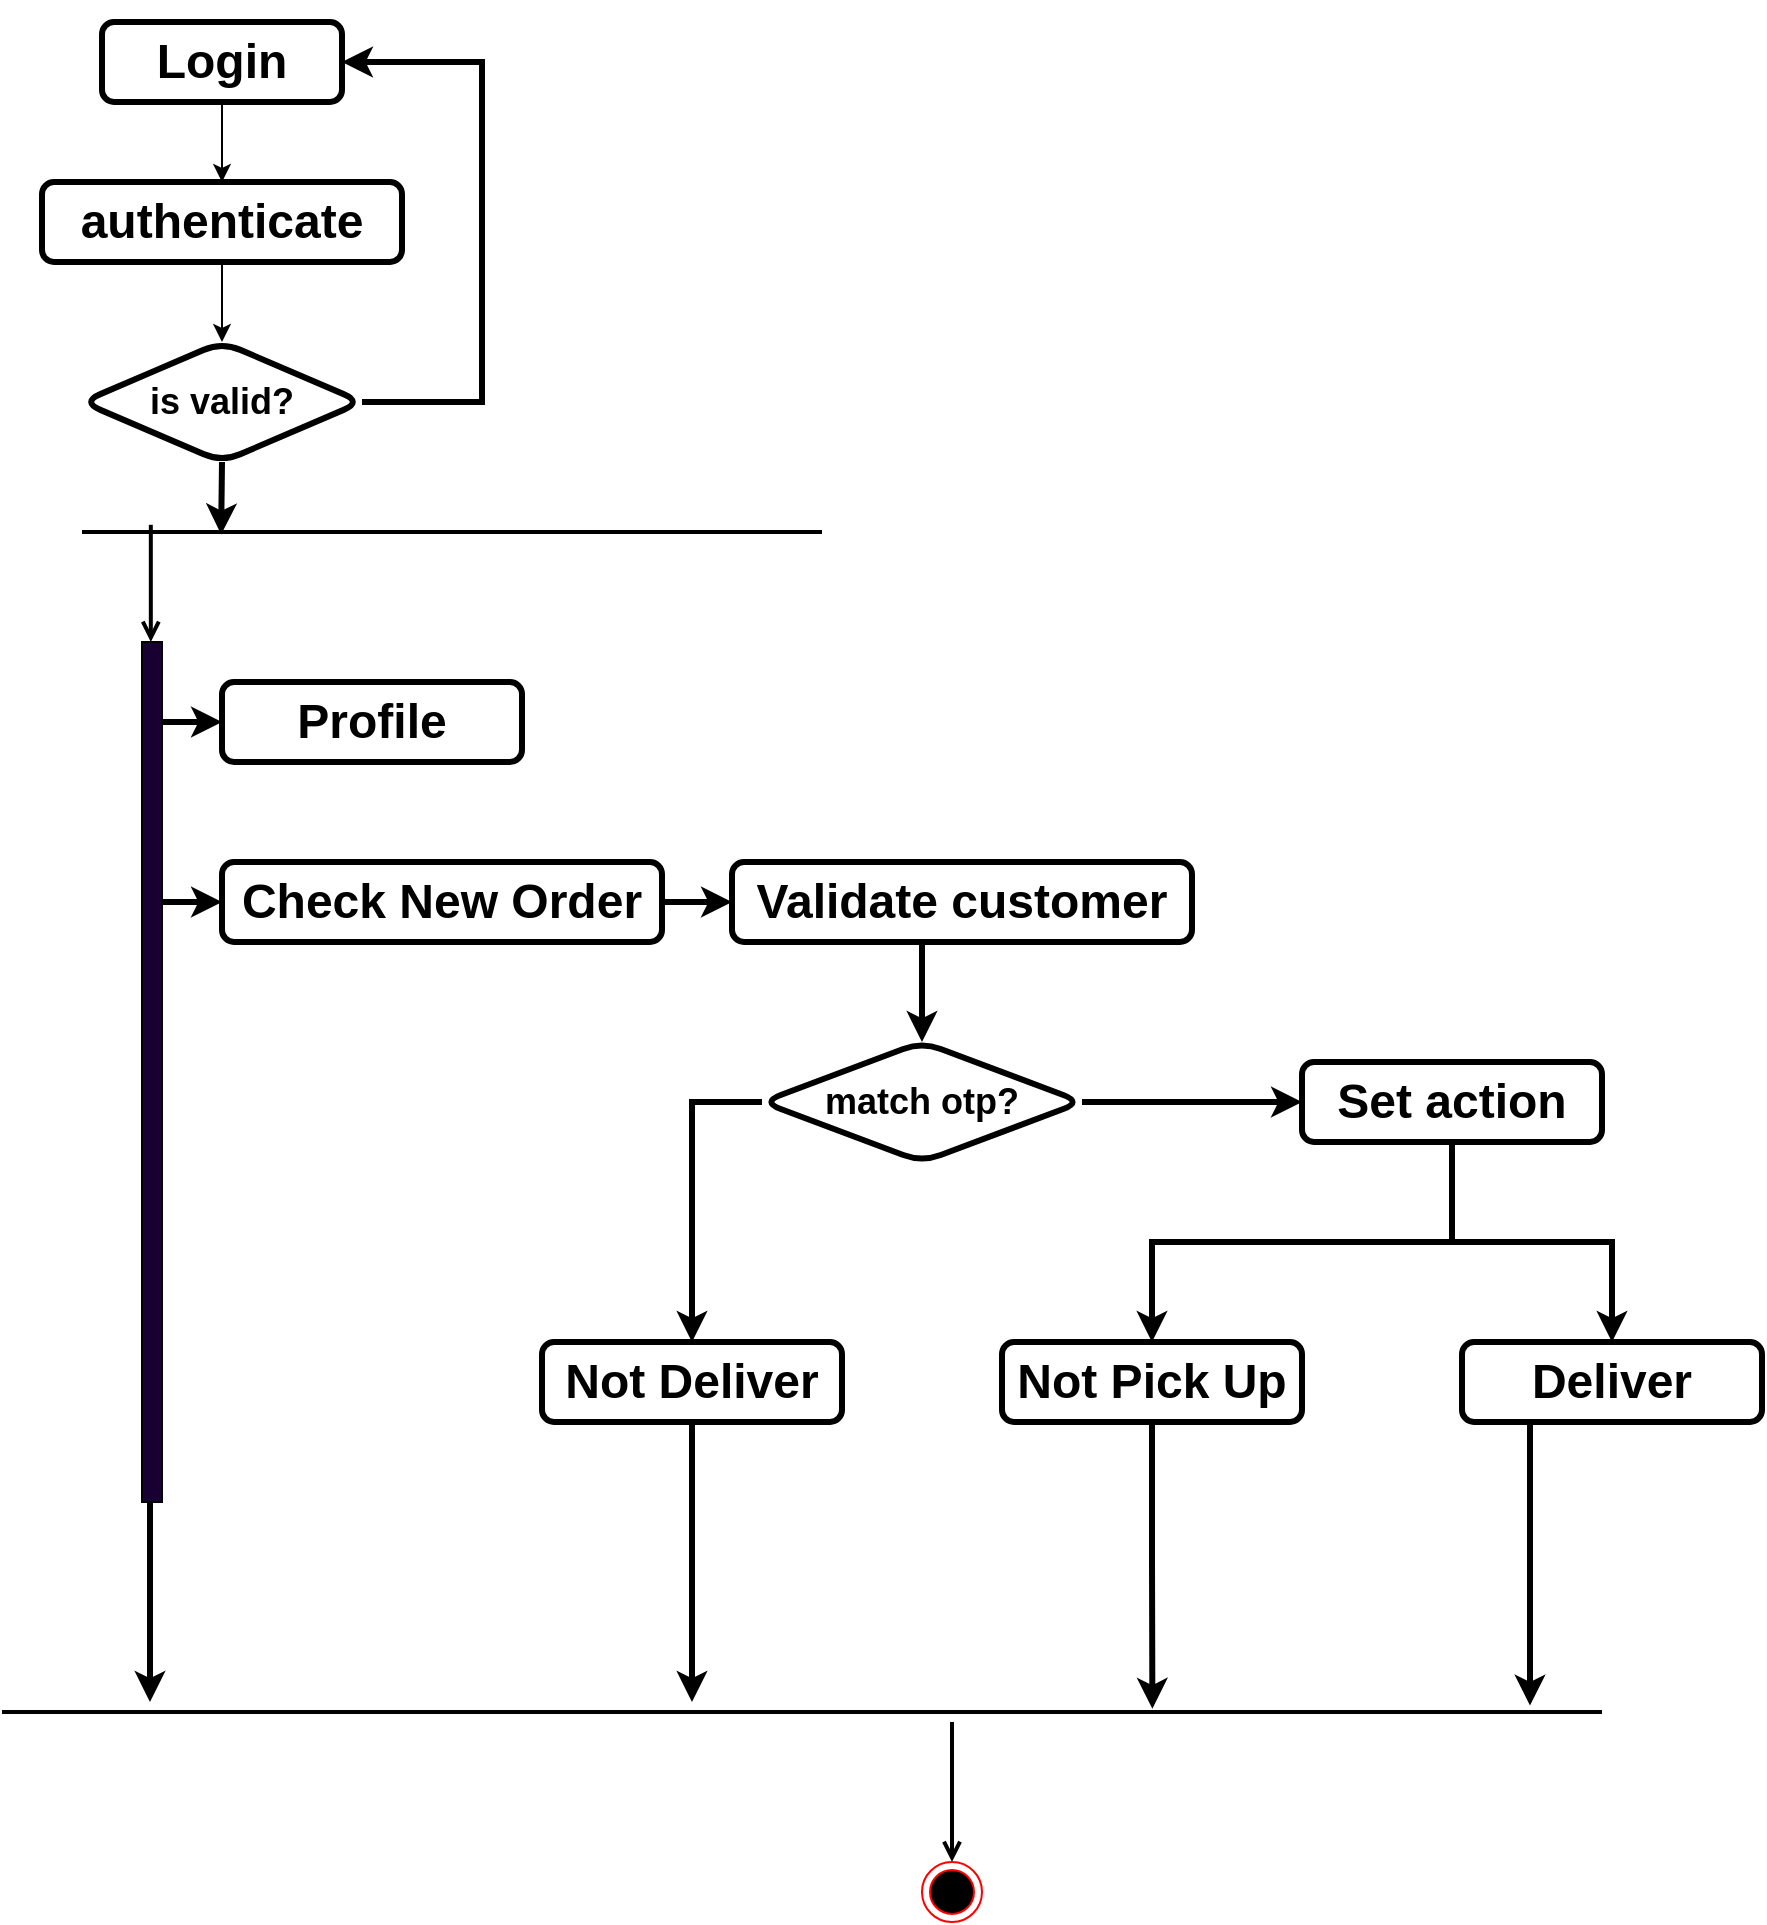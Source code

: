 <mxfile version="21.6.6" type="github">
  <diagram name="Page-1" id="MgVNDI54QyFUTE0iZIql">
    <mxGraphModel dx="1050" dy="573" grid="1" gridSize="10" guides="1" tooltips="1" connect="1" arrows="1" fold="1" page="1" pageScale="1" pageWidth="850" pageHeight="1400" math="0" shadow="0">
      <root>
        <mxCell id="0" />
        <mxCell id="1" parent="0" />
        <mxCell id="fnNsrGirOm30RltsMKXX-37" style="edgeStyle=orthogonalEdgeStyle;rounded=0;orthogonalLoop=1;jettySize=auto;html=1;strokeWidth=3;exitX=0.093;exitY=0.14;exitDx=0;exitDy=0;exitPerimeter=0;" edge="1" parent="1" source="fnNsrGirOm30RltsMKXX-43" target="fnNsrGirOm30RltsMKXX-30">
          <mxGeometry relative="1" as="geometry">
            <mxPoint x="145" y="430" as="sourcePoint" />
            <Array as="points">
              <mxPoint x="144" y="820" />
              <mxPoint x="144" y="820" />
            </Array>
          </mxGeometry>
        </mxCell>
        <mxCell id="fnNsrGirOm30RltsMKXX-1" value="&lt;h1&gt;Profile&lt;/h1&gt;" style="rounded=1;whiteSpace=wrap;html=1;strokeWidth=3;" vertex="1" parent="1">
          <mxGeometry x="180" y="370" width="150" height="40" as="geometry" />
        </mxCell>
        <mxCell id="fnNsrGirOm30RltsMKXX-32" value="" style="edgeStyle=orthogonalEdgeStyle;rounded=0;orthogonalLoop=1;jettySize=auto;html=1;" edge="1" parent="1" source="fnNsrGirOm30RltsMKXX-3" target="fnNsrGirOm30RltsMKXX-4">
          <mxGeometry relative="1" as="geometry" />
        </mxCell>
        <mxCell id="fnNsrGirOm30RltsMKXX-3" value="&lt;h1&gt;Login&lt;/h1&gt;" style="rounded=1;whiteSpace=wrap;html=1;strokeWidth=3;" vertex="1" parent="1">
          <mxGeometry x="120" y="40" width="120" height="40" as="geometry" />
        </mxCell>
        <mxCell id="fnNsrGirOm30RltsMKXX-33" value="" style="edgeStyle=orthogonalEdgeStyle;rounded=0;orthogonalLoop=1;jettySize=auto;html=1;" edge="1" parent="1" source="fnNsrGirOm30RltsMKXX-4" target="fnNsrGirOm30RltsMKXX-5">
          <mxGeometry relative="1" as="geometry" />
        </mxCell>
        <mxCell id="fnNsrGirOm30RltsMKXX-4" value="&lt;h1&gt;authenticate&lt;/h1&gt;" style="rounded=1;whiteSpace=wrap;html=1;strokeWidth=3;" vertex="1" parent="1">
          <mxGeometry x="90" y="120" width="180" height="40" as="geometry" />
        </mxCell>
        <mxCell id="fnNsrGirOm30RltsMKXX-36" style="edgeStyle=orthogonalEdgeStyle;rounded=0;orthogonalLoop=1;jettySize=auto;html=1;entryX=1;entryY=0.5;entryDx=0;entryDy=0;strokeWidth=3;" edge="1" parent="1" source="fnNsrGirOm30RltsMKXX-5" target="fnNsrGirOm30RltsMKXX-3">
          <mxGeometry relative="1" as="geometry">
            <Array as="points">
              <mxPoint x="310" y="230" />
              <mxPoint x="310" y="60" />
            </Array>
          </mxGeometry>
        </mxCell>
        <mxCell id="fnNsrGirOm30RltsMKXX-5" value="&lt;h2&gt;is valid?&lt;/h2&gt;" style="rhombus;whiteSpace=wrap;html=1;rounded=1;strokeWidth=3;" vertex="1" parent="1">
          <mxGeometry x="110" y="200" width="140" height="60" as="geometry" />
        </mxCell>
        <mxCell id="fnNsrGirOm30RltsMKXX-48" value="" style="edgeStyle=orthogonalEdgeStyle;rounded=0;orthogonalLoop=1;jettySize=auto;html=1;strokeWidth=3;" edge="1" parent="1" source="fnNsrGirOm30RltsMKXX-12" target="fnNsrGirOm30RltsMKXX-13">
          <mxGeometry relative="1" as="geometry" />
        </mxCell>
        <mxCell id="fnNsrGirOm30RltsMKXX-12" value="&lt;h1&gt;Check New Order&lt;/h1&gt;" style="rounded=1;whiteSpace=wrap;html=1;strokeWidth=3;" vertex="1" parent="1">
          <mxGeometry x="180" y="460" width="220" height="40" as="geometry" />
        </mxCell>
        <mxCell id="fnNsrGirOm30RltsMKXX-24" style="edgeStyle=orthogonalEdgeStyle;rounded=0;orthogonalLoop=1;jettySize=auto;html=1;entryX=0.5;entryY=0;entryDx=0;entryDy=0;strokeWidth=3;" edge="1" parent="1" source="fnNsrGirOm30RltsMKXX-13" target="fnNsrGirOm30RltsMKXX-14">
          <mxGeometry relative="1" as="geometry">
            <Array as="points">
              <mxPoint x="530" y="510" />
              <mxPoint x="530" y="510" />
            </Array>
          </mxGeometry>
        </mxCell>
        <mxCell id="fnNsrGirOm30RltsMKXX-13" value="&lt;h1&gt;Validate customer&lt;/h1&gt;" style="rounded=1;whiteSpace=wrap;html=1;strokeWidth=3;" vertex="1" parent="1">
          <mxGeometry x="435" y="460" width="230" height="40" as="geometry" />
        </mxCell>
        <mxCell id="fnNsrGirOm30RltsMKXX-25" style="edgeStyle=orthogonalEdgeStyle;rounded=0;orthogonalLoop=1;jettySize=auto;html=1;entryX=0;entryY=0.5;entryDx=0;entryDy=0;strokeWidth=3;" edge="1" parent="1" source="fnNsrGirOm30RltsMKXX-14" target="fnNsrGirOm30RltsMKXX-15">
          <mxGeometry relative="1" as="geometry" />
        </mxCell>
        <mxCell id="fnNsrGirOm30RltsMKXX-26" style="edgeStyle=orthogonalEdgeStyle;rounded=0;orthogonalLoop=1;jettySize=auto;html=1;entryX=0.5;entryY=0;entryDx=0;entryDy=0;strokeWidth=3;exitX=0;exitY=0.5;exitDx=0;exitDy=0;" edge="1" parent="1" source="fnNsrGirOm30RltsMKXX-14" target="fnNsrGirOm30RltsMKXX-18">
          <mxGeometry relative="1" as="geometry">
            <Array as="points">
              <mxPoint x="415" y="580" />
            </Array>
          </mxGeometry>
        </mxCell>
        <mxCell id="fnNsrGirOm30RltsMKXX-14" value="&lt;h2&gt;match otp?&lt;/h2&gt;" style="rhombus;whiteSpace=wrap;html=1;rounded=1;strokeWidth=3;" vertex="1" parent="1">
          <mxGeometry x="450" y="550" width="160" height="60" as="geometry" />
        </mxCell>
        <mxCell id="fnNsrGirOm30RltsMKXX-28" style="edgeStyle=orthogonalEdgeStyle;rounded=0;orthogonalLoop=1;jettySize=auto;html=1;entryX=0.5;entryY=0;entryDx=0;entryDy=0;strokeWidth=3;" edge="1" parent="1" source="fnNsrGirOm30RltsMKXX-15" target="fnNsrGirOm30RltsMKXX-17">
          <mxGeometry relative="1" as="geometry" />
        </mxCell>
        <mxCell id="fnNsrGirOm30RltsMKXX-29" style="edgeStyle=orthogonalEdgeStyle;rounded=0;orthogonalLoop=1;jettySize=auto;html=1;entryX=0.5;entryY=0;entryDx=0;entryDy=0;strokeWidth=3;" edge="1" parent="1" source="fnNsrGirOm30RltsMKXX-15" target="fnNsrGirOm30RltsMKXX-16">
          <mxGeometry relative="1" as="geometry" />
        </mxCell>
        <mxCell id="fnNsrGirOm30RltsMKXX-15" value="&lt;h1&gt;Set action&lt;/h1&gt;" style="rounded=1;whiteSpace=wrap;html=1;strokeWidth=3;" vertex="1" parent="1">
          <mxGeometry x="720" y="560" width="150" height="40" as="geometry" />
        </mxCell>
        <mxCell id="fnNsrGirOm30RltsMKXX-54" style="edgeStyle=orthogonalEdgeStyle;rounded=0;orthogonalLoop=1;jettySize=auto;html=1;entryX=0.955;entryY=0.18;entryDx=0;entryDy=0;entryPerimeter=0;strokeWidth=3;" edge="1" parent="1" source="fnNsrGirOm30RltsMKXX-16" target="fnNsrGirOm30RltsMKXX-30">
          <mxGeometry relative="1" as="geometry">
            <Array as="points">
              <mxPoint x="834" y="790" />
              <mxPoint x="834" y="790" />
            </Array>
          </mxGeometry>
        </mxCell>
        <mxCell id="fnNsrGirOm30RltsMKXX-16" value="&lt;h1&gt;Deliver&lt;/h1&gt;" style="rounded=1;whiteSpace=wrap;html=1;strokeWidth=3;" vertex="1" parent="1">
          <mxGeometry x="800" y="700" width="150" height="40" as="geometry" />
        </mxCell>
        <mxCell id="fnNsrGirOm30RltsMKXX-52" style="edgeStyle=orthogonalEdgeStyle;rounded=0;orthogonalLoop=1;jettySize=auto;html=1;entryX=0.719;entryY=0.34;entryDx=0;entryDy=0;entryPerimeter=0;strokeWidth=3;" edge="1" parent="1" source="fnNsrGirOm30RltsMKXX-17" target="fnNsrGirOm30RltsMKXX-30">
          <mxGeometry relative="1" as="geometry" />
        </mxCell>
        <mxCell id="fnNsrGirOm30RltsMKXX-17" value="&lt;h1&gt;Not Pick Up&lt;/h1&gt;" style="rounded=1;whiteSpace=wrap;html=1;strokeWidth=3;" vertex="1" parent="1">
          <mxGeometry x="570" y="700" width="150" height="40" as="geometry" />
        </mxCell>
        <mxCell id="fnNsrGirOm30RltsMKXX-51" style="edgeStyle=orthogonalEdgeStyle;rounded=0;orthogonalLoop=1;jettySize=auto;html=1;strokeWidth=3;" edge="1" parent="1" source="fnNsrGirOm30RltsMKXX-18" target="fnNsrGirOm30RltsMKXX-30">
          <mxGeometry relative="1" as="geometry">
            <Array as="points">
              <mxPoint x="415" y="840" />
              <mxPoint x="415" y="840" />
            </Array>
          </mxGeometry>
        </mxCell>
        <mxCell id="fnNsrGirOm30RltsMKXX-18" value="&lt;h1&gt;Not Deliver&lt;/h1&gt;" style="rounded=1;whiteSpace=wrap;html=1;strokeWidth=3;" vertex="1" parent="1">
          <mxGeometry x="340" y="700" width="150" height="40" as="geometry" />
        </mxCell>
        <mxCell id="fnNsrGirOm30RltsMKXX-35" style="edgeStyle=orthogonalEdgeStyle;rounded=0;orthogonalLoop=1;jettySize=auto;html=1;exitX=0.188;exitY=0.62;exitDx=0;exitDy=0;exitPerimeter=0;entryX=0.5;entryY=1;entryDx=0;entryDy=0;startArrow=classic;startFill=1;endArrow=none;endFill=0;strokeWidth=3;" edge="1" parent="1" source="fnNsrGirOm30RltsMKXX-19" target="fnNsrGirOm30RltsMKXX-5">
          <mxGeometry relative="1" as="geometry">
            <Array as="points" />
          </mxGeometry>
        </mxCell>
        <mxCell id="fnNsrGirOm30RltsMKXX-19" value="" style="line;strokeWidth=2;html=1;perimeterSpacing=0;" vertex="1" parent="1">
          <mxGeometry x="110" y="290" width="370" height="10" as="geometry" />
        </mxCell>
        <mxCell id="fnNsrGirOm30RltsMKXX-30" value="" style="line;strokeWidth=2;html=1;perimeterSpacing=0;" vertex="1" parent="1">
          <mxGeometry x="70" y="880" width="800" height="10" as="geometry" />
        </mxCell>
        <mxCell id="fnNsrGirOm30RltsMKXX-45" value="" style="edgeStyle=orthogonalEdgeStyle;rounded=0;orthogonalLoop=1;jettySize=auto;html=1;strokeWidth=2;exitX=0.093;exitY=0.14;exitDx=0;exitDy=0;exitPerimeter=0;endArrow=open;endFill=0;" edge="1" parent="1" source="fnNsrGirOm30RltsMKXX-19" target="fnNsrGirOm30RltsMKXX-43">
          <mxGeometry relative="1" as="geometry">
            <mxPoint x="144" y="291" as="sourcePoint" />
            <mxPoint x="144" y="880" as="targetPoint" />
            <Array as="points">
              <mxPoint x="144" y="430" />
              <mxPoint x="144" y="430" />
            </Array>
          </mxGeometry>
        </mxCell>
        <mxCell id="fnNsrGirOm30RltsMKXX-46" style="edgeStyle=elbowEdgeStyle;rounded=0;orthogonalLoop=1;jettySize=auto;html=1;elbow=vertical;curved=0;entryX=0;entryY=0.5;entryDx=0;entryDy=0;strokeWidth=3;" edge="1" parent="1" source="fnNsrGirOm30RltsMKXX-43" target="fnNsrGirOm30RltsMKXX-1">
          <mxGeometry relative="1" as="geometry" />
        </mxCell>
        <mxCell id="fnNsrGirOm30RltsMKXX-47" style="edgeStyle=elbowEdgeStyle;rounded=0;orthogonalLoop=1;jettySize=auto;html=1;elbow=vertical;curved=0;entryX=0;entryY=0.5;entryDx=0;entryDy=0;strokeWidth=3;" edge="1" parent="1" source="fnNsrGirOm30RltsMKXX-43" target="fnNsrGirOm30RltsMKXX-12">
          <mxGeometry relative="1" as="geometry" />
        </mxCell>
        <mxCell id="fnNsrGirOm30RltsMKXX-43" value="" style="html=1;points=[];perimeter=orthogonalPerimeter;outlineConnect=0;targetShapes=umlLifeline;portConstraint=eastwest;newEdgeStyle={&quot;edgeStyle&quot;:&quot;elbowEdgeStyle&quot;,&quot;elbow&quot;:&quot;vertical&quot;,&quot;curved&quot;:0,&quot;rounded&quot;:0};fillColor=#190033;" vertex="1" parent="1">
          <mxGeometry x="140" y="350" width="10" height="430" as="geometry" />
        </mxCell>
        <mxCell id="fnNsrGirOm30RltsMKXX-56" value="" style="edgeStyle=orthogonalEdgeStyle;rounded=0;orthogonalLoop=1;jettySize=auto;html=1;endArrow=none;endFill=0;startArrow=open;startFill=0;strokeWidth=2;" edge="1" parent="1" source="fnNsrGirOm30RltsMKXX-55" target="fnNsrGirOm30RltsMKXX-30">
          <mxGeometry relative="1" as="geometry">
            <Array as="points">
              <mxPoint x="545" y="890" />
              <mxPoint x="545" y="890" />
            </Array>
          </mxGeometry>
        </mxCell>
        <mxCell id="fnNsrGirOm30RltsMKXX-55" value="" style="ellipse;html=1;shape=endState;fillColor=#000000;strokeColor=#ff0000;" vertex="1" parent="1">
          <mxGeometry x="530" y="960" width="30" height="30" as="geometry" />
        </mxCell>
      </root>
    </mxGraphModel>
  </diagram>
</mxfile>
